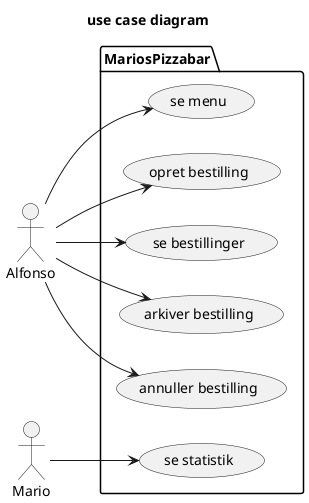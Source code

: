 @startuml
left to right direction

Title use case diagram
actor Alfonso as a
actor Mario as m
package MariosPizzabar{
  usecase "se menu" as UC1
  usecase "opret bestilling" as UC2
  usecase "se bestillinger" as UC3
  usecase "arkiver bestilling" as UC4
  usecase "annuller bestilling" as UC5
  usecase "se statistik" as UC6
}
a--> UC1
a--> UC2
a--> UC3
a--> UC4
a--> UC5
m--> UC6

@enduml